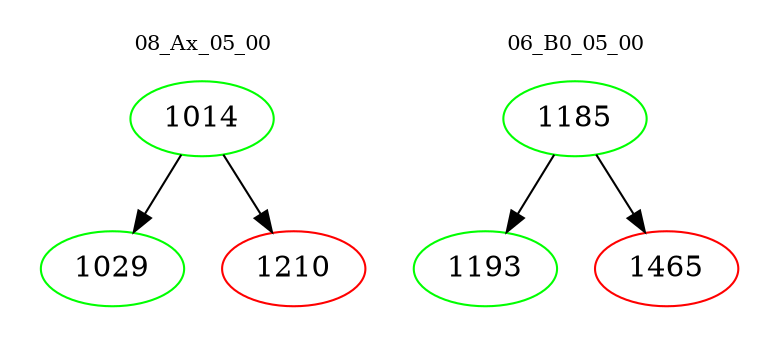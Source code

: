 digraph{
subgraph cluster_0 {
color = white
label = "08_Ax_05_00";
fontsize=10;
T0_1014 [label="1014", color="green"]
T0_1014 -> T0_1029 [color="black"]
T0_1029 [label="1029", color="green"]
T0_1014 -> T0_1210 [color="black"]
T0_1210 [label="1210", color="red"]
}
subgraph cluster_1 {
color = white
label = "06_B0_05_00";
fontsize=10;
T1_1185 [label="1185", color="green"]
T1_1185 -> T1_1193 [color="black"]
T1_1193 [label="1193", color="green"]
T1_1185 -> T1_1465 [color="black"]
T1_1465 [label="1465", color="red"]
}
}
